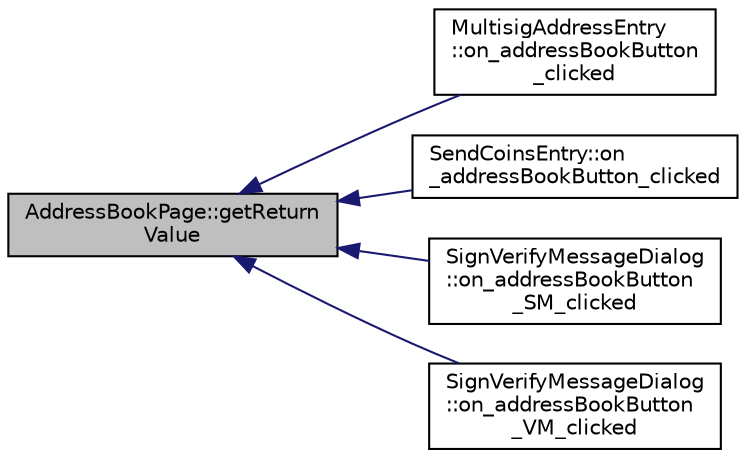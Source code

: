 digraph "AddressBookPage::getReturnValue"
{
  edge [fontname="Helvetica",fontsize="10",labelfontname="Helvetica",labelfontsize="10"];
  node [fontname="Helvetica",fontsize="10",shape=record];
  rankdir="LR";
  Node35 [label="AddressBookPage::getReturn\lValue",height=0.2,width=0.4,color="black", fillcolor="grey75", style="filled", fontcolor="black"];
  Node35 -> Node36 [dir="back",color="midnightblue",fontsize="10",style="solid",fontname="Helvetica"];
  Node36 [label="MultisigAddressEntry\l::on_addressBookButton\l_clicked",height=0.2,width=0.4,color="black", fillcolor="white", style="filled",URL="$da/d39/class_multisig_address_entry.html#a6077acfd02d628465478c463c3024e6e"];
  Node35 -> Node37 [dir="back",color="midnightblue",fontsize="10",style="solid",fontname="Helvetica"];
  Node37 [label="SendCoinsEntry::on\l_addressBookButton_clicked",height=0.2,width=0.4,color="black", fillcolor="white", style="filled",URL="$d0/dbc/class_send_coins_entry.html#ac661741d286d9f3db32f78bd22125cb0"];
  Node35 -> Node38 [dir="back",color="midnightblue",fontsize="10",style="solid",fontname="Helvetica"];
  Node38 [label="SignVerifyMessageDialog\l::on_addressBookButton\l_SM_clicked",height=0.2,width=0.4,color="black", fillcolor="white", style="filled",URL="$d1/d26/class_sign_verify_message_dialog.html#a792a3bd647958c8ae74286c5ab3cf205"];
  Node35 -> Node39 [dir="back",color="midnightblue",fontsize="10",style="solid",fontname="Helvetica"];
  Node39 [label="SignVerifyMessageDialog\l::on_addressBookButton\l_VM_clicked",height=0.2,width=0.4,color="black", fillcolor="white", style="filled",URL="$d1/d26/class_sign_verify_message_dialog.html#a90ceb00084c68da5e9c481ba0841d976"];
}
